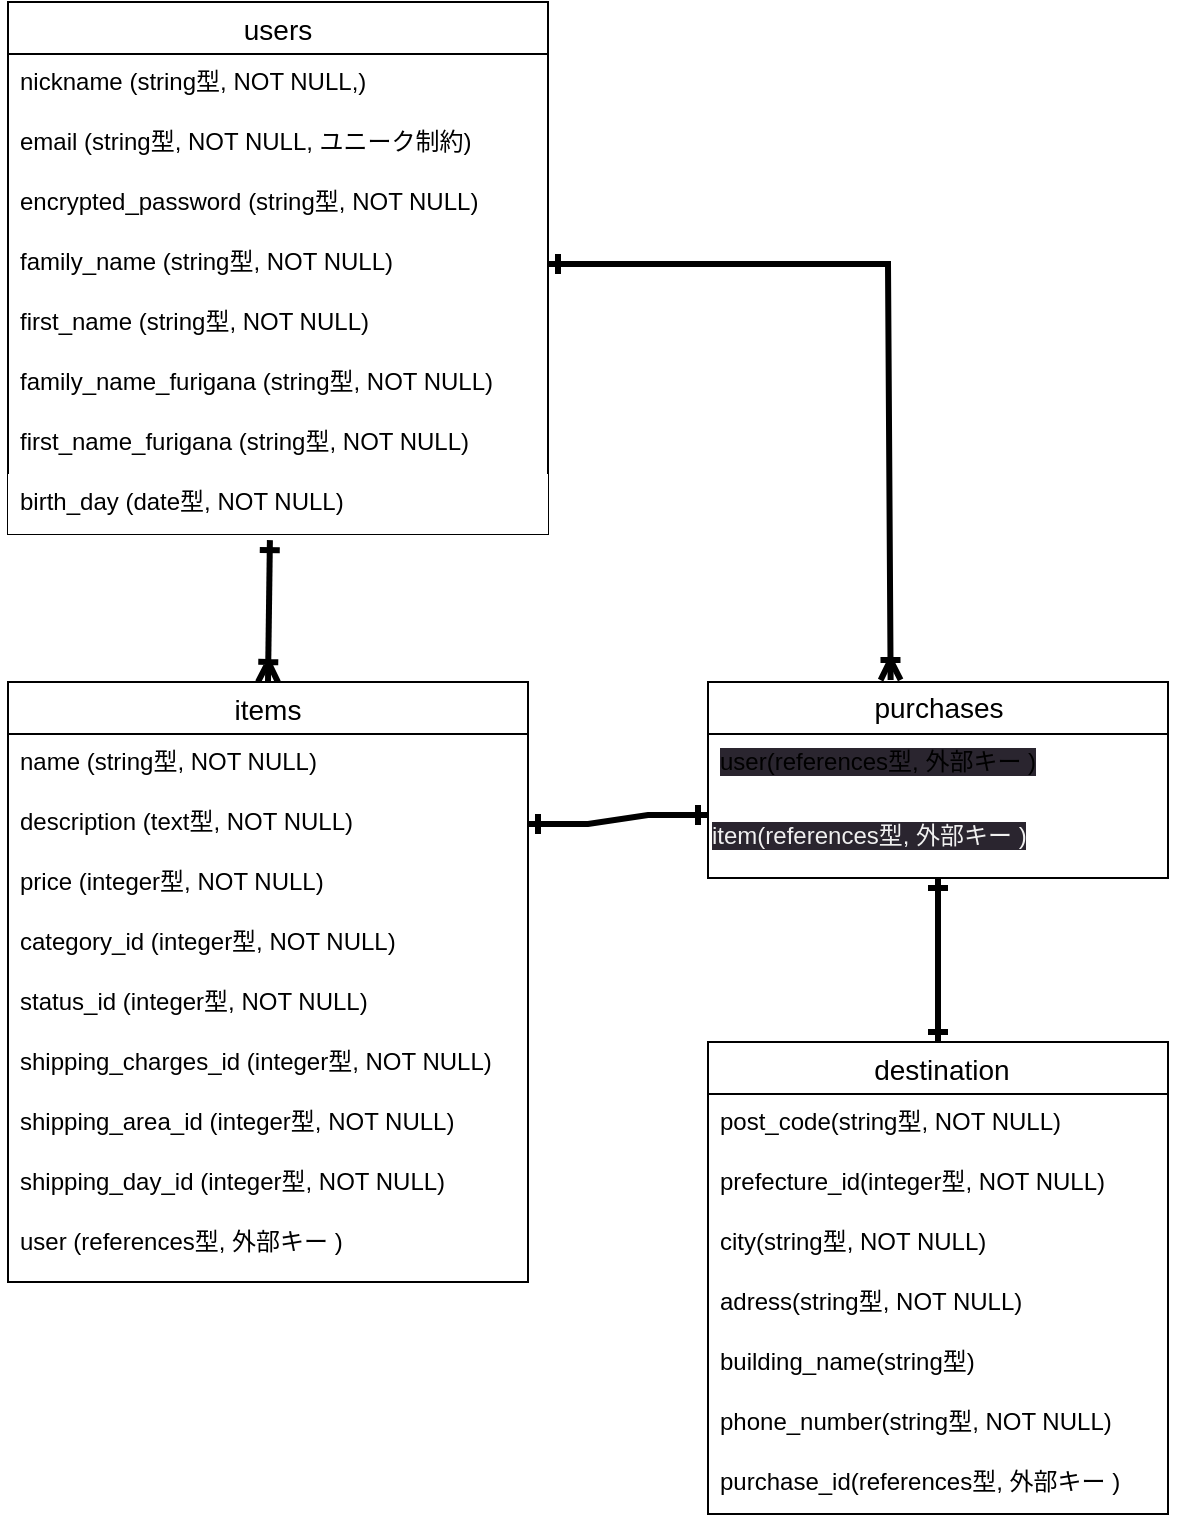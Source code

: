 <mxfile>
    <diagram id="96LAl65cjOCHlRIC5Bnv" name="ページ1">
        <mxGraphModel dx="751" dy="500" grid="1" gridSize="10" guides="0" tooltips="1" connect="1" arrows="0" fold="1" page="1" pageScale="1" pageWidth="827" pageHeight="1169" math="0" shadow="0">
            <root>
                <mxCell id="0"/>
                <mxCell id="1" parent="0"/>
                <mxCell id="46" value="users" style="swimlane;fontStyle=0;childLayout=stackLayout;horizontal=1;startSize=26;horizontalStack=0;resizeParent=1;resizeParentMax=0;resizeLast=0;collapsible=1;marginBottom=0;align=center;fontSize=14;" parent="1" vertex="1">
                    <mxGeometry x="10" y="20" width="270" height="266" as="geometry"/>
                </mxCell>
                <mxCell id="47" value="nickname (string型, NOT NULL,)" style="text;strokeColor=none;fillColor=none;spacingLeft=4;spacingRight=4;overflow=hidden;rotatable=0;points=[[0,0.5],[1,0.5]];portConstraint=eastwest;fontSize=12;sketch=1;curveFitting=1;jiggle=2;" parent="46" vertex="1">
                    <mxGeometry y="26" width="270" height="30" as="geometry"/>
                </mxCell>
                <mxCell id="48" value="email (string型, NOT NULL, ユニーク制約)" style="text;strokeColor=none;fillColor=none;spacingLeft=4;spacingRight=4;overflow=hidden;rotatable=0;points=[[0,0.5],[1,0.5]];portConstraint=eastwest;fontSize=12;sketch=1;curveFitting=1;jiggle=2;" parent="46" vertex="1">
                    <mxGeometry y="56" width="270" height="30" as="geometry"/>
                </mxCell>
                <mxCell id="63" value="encrypted_password (string型, NOT NULL)" style="text;strokeColor=none;fillColor=none;spacingLeft=4;spacingRight=4;overflow=hidden;rotatable=0;points=[[0,0.5],[1,0.5]];portConstraint=eastwest;fontSize=12;labelBackgroundColor=default;labelBorderColor=none;align=left;sketch=1;curveFitting=1;jiggle=2;" parent="46" vertex="1">
                    <mxGeometry y="86" width="270" height="30" as="geometry"/>
                </mxCell>
                <mxCell id="53" value="family_name (string型, NOT NULL)" style="text;strokeColor=none;fillColor=none;spacingLeft=4;spacingRight=4;overflow=hidden;rotatable=0;points=[[0,0.5],[1,0.5]];portConstraint=eastwest;fontSize=12;sketch=1;curveFitting=1;jiggle=2;" parent="46" vertex="1">
                    <mxGeometry y="116" width="270" height="30" as="geometry"/>
                </mxCell>
                <mxCell id="54" value="first_name (string型, NOT NULL)" style="text;strokeColor=none;fillColor=none;spacingLeft=4;spacingRight=4;overflow=hidden;rotatable=0;points=[[0,0.5],[1,0.5]];portConstraint=eastwest;fontSize=12;sketch=1;curveFitting=1;jiggle=2;" parent="46" vertex="1">
                    <mxGeometry y="146" width="270" height="30" as="geometry"/>
                </mxCell>
                <mxCell id="56" value="family_name_furigana (string型, NOT NULL)" style="text;strokeColor=none;fillColor=none;spacingLeft=4;spacingRight=4;overflow=hidden;rotatable=0;points=[[0,0.5],[1,0.5]];portConstraint=eastwest;fontSize=12;labelBackgroundColor=default;sketch=1;curveFitting=1;jiggle=2;" parent="46" vertex="1">
                    <mxGeometry y="176" width="270" height="30" as="geometry"/>
                </mxCell>
                <mxCell id="57" value="first_name_furigana (string型, NOT NULL)" style="text;strokeColor=none;fillColor=none;spacingLeft=4;spacingRight=4;overflow=hidden;rotatable=0;points=[[0,0.5],[1,0.5]];portConstraint=eastwest;fontSize=12;shadow=1;sketch=1;curveFitting=1;jiggle=2;" parent="46" vertex="1">
                    <mxGeometry y="206" width="270" height="30" as="geometry"/>
                </mxCell>
                <mxCell id="58" value="birth_day (date型, NOT NULL)" style="text;strokeColor=none;fillColor=default;spacingLeft=4;spacingRight=4;overflow=hidden;rotatable=0;points=[[0,0.5],[1,0.5]];portConstraint=eastwest;fontSize=12;" parent="46" vertex="1">
                    <mxGeometry y="236" width="270" height="30" as="geometry"/>
                </mxCell>
                <mxCell id="125" style="edgeStyle=none;hachureGap=4;html=1;exitX=0.5;exitY=0;exitDx=0;exitDy=0;entryX=0.485;entryY=1.102;entryDx=0;entryDy=0;entryPerimeter=0;strokeWidth=3;fontFamily=Architects Daughter;fontSource=https%3A%2F%2Ffonts.googleapis.com%2Fcss%3Ffamily%3DArchitects%2BDaughter;fontSize=16;endArrow=ERone;endFill=0;strokeColor=default;startArrow=ERoneToMany;startFill=0;rounded=0;endSize=6;startSize=6;" edge="1" parent="1" source="64" target="58">
                    <mxGeometry relative="1" as="geometry">
                        <Array as="points"/>
                    </mxGeometry>
                </mxCell>
                <mxCell id="64" value="items" style="swimlane;fontStyle=0;childLayout=stackLayout;horizontal=1;startSize=26;horizontalStack=0;resizeParent=1;resizeParentMax=0;resizeLast=0;collapsible=1;marginBottom=0;align=center;fontSize=14;shadow=0;labelBackgroundColor=default;labelBorderColor=none;strokeColor=default;" parent="1" vertex="1">
                    <mxGeometry x="10" y="360" width="260" height="300" as="geometry"/>
                </mxCell>
                <mxCell id="65" value="name (string型, NOT NULL)" style="text;strokeColor=none;fillColor=none;spacingLeft=4;spacingRight=4;overflow=hidden;rotatable=0;points=[[0,0.5],[1,0.5]];portConstraint=eastwest;fontSize=12;shadow=1;labelBackgroundColor=default;labelBorderColor=none;sketch=1;curveFitting=1;jiggle=2;" parent="64" vertex="1">
                    <mxGeometry y="26" width="260" height="30" as="geometry"/>
                </mxCell>
                <mxCell id="67" value="description (text型, NOT NULL)" style="text;strokeColor=none;fillColor=none;spacingLeft=4;spacingRight=4;overflow=hidden;rotatable=0;points=[[0,0.5],[1,0.5]];portConstraint=eastwest;fontSize=12;shadow=1;labelBackgroundColor=default;labelBorderColor=none;sketch=1;curveFitting=1;jiggle=2;" parent="64" vertex="1">
                    <mxGeometry y="56" width="260" height="30" as="geometry"/>
                </mxCell>
                <mxCell id="68" value="price (integer型, NOT NULL)" style="text;strokeColor=none;fillColor=none;spacingLeft=4;spacingRight=4;overflow=hidden;rotatable=0;points=[[0,0.5],[1,0.5]];portConstraint=eastwest;fontSize=12;shadow=1;labelBackgroundColor=default;labelBorderColor=none;whiteSpace=wrap;sketch=1;curveFitting=1;jiggle=2;" parent="64" vertex="1">
                    <mxGeometry y="86" width="260" height="30" as="geometry"/>
                </mxCell>
                <mxCell id="75" value="category_id (integer型, NOT NULL)" style="text;strokeColor=none;fillColor=none;spacingLeft=4;spacingRight=4;overflow=hidden;rotatable=0;points=[[0,0.5],[1,0.5]];portConstraint=eastwest;fontSize=12;shadow=1;labelBackgroundColor=default;labelBorderColor=none;sketch=1;curveFitting=1;jiggle=2;" parent="64" vertex="1">
                    <mxGeometry y="116" width="260" height="30" as="geometry"/>
                </mxCell>
                <mxCell id="70" value="status_id (integer型, NOT NULL)" style="text;strokeColor=none;fillColor=none;spacingLeft=4;spacingRight=4;overflow=hidden;rotatable=0;points=[[0,0.5],[1,0.5]];portConstraint=eastwest;fontSize=12;shadow=1;labelBackgroundColor=default;labelBorderColor=none;sketch=1;curveFitting=1;jiggle=2;" parent="64" vertex="1">
                    <mxGeometry y="146" width="260" height="30" as="geometry"/>
                </mxCell>
                <mxCell id="72" value="shipping_charges_id (integer型, NOT NULL)" style="text;strokeColor=none;fillColor=none;spacingLeft=4;spacingRight=4;overflow=hidden;rotatable=0;points=[[0,0.5],[1,0.5]];portConstraint=eastwest;fontSize=12;shadow=1;labelBackgroundColor=default;labelBorderColor=none;sketch=1;curveFitting=1;jiggle=2;" parent="64" vertex="1">
                    <mxGeometry y="176" width="260" height="30" as="geometry"/>
                </mxCell>
                <mxCell id="73" value="shipping_area_id (integer型, NOT NULL)" style="text;strokeColor=none;fillColor=none;spacingLeft=4;spacingRight=4;overflow=hidden;rotatable=0;points=[[0,0.5],[1,0.5]];portConstraint=eastwest;fontSize=12;shadow=1;labelBackgroundColor=default;labelBorderColor=none;sketch=1;curveFitting=1;jiggle=2;" parent="64" vertex="1">
                    <mxGeometry y="206" width="260" height="30" as="geometry"/>
                </mxCell>
                <mxCell id="74" value="shipping_day_id (integer型, NOT NULL)" style="text;strokeColor=none;fillColor=none;spacingLeft=4;spacingRight=4;overflow=hidden;rotatable=0;points=[[0,0.5],[1,0.5]];portConstraint=eastwest;fontSize=12;shadow=1;labelBackgroundColor=default;labelBorderColor=none;sketch=1;curveFitting=1;jiggle=2;" parent="64" vertex="1">
                    <mxGeometry y="236" width="260" height="30" as="geometry"/>
                </mxCell>
                <mxCell id="99" value="user (references型, 外部キー )" style="text;strokeColor=none;fillColor=none;spacingLeft=4;spacingRight=4;overflow=hidden;rotatable=0;points=[[0,0.5],[1,0.5]];portConstraint=eastwest;fontSize=12;sketch=1;curveFitting=1;jiggle=2;" vertex="1" parent="64">
                    <mxGeometry y="266" width="260" height="34" as="geometry"/>
                </mxCell>
                <mxCell id="76" value="purchases" style="swimlane;fontStyle=0;childLayout=stackLayout;horizontal=1;startSize=26;horizontalStack=0;resizeParent=1;resizeParentMax=0;resizeLast=0;collapsible=1;marginBottom=0;align=center;fontSize=14;shadow=0;labelBackgroundColor=default;labelBorderColor=none;strokeColor=default;html=1;swimlaneFillColor=default;" parent="1" vertex="1">
                    <mxGeometry x="360" y="360" width="230" height="98" as="geometry">
                        <mxRectangle x="470" y="40" width="110" height="30" as="alternateBounds"/>
                    </mxGeometry>
                </mxCell>
                <mxCell id="82" value="&lt;span style=&quot;background-color: rgb(42, 37, 47);&quot;&gt;user(references型, 外部キー )&lt;/span&gt;" style="text;strokeColor=none;fillColor=none;spacingLeft=4;spacingRight=4;overflow=hidden;rotatable=0;points=[[0,0.5],[1,0.5]];portConstraint=eastwest;fontSize=12;shadow=1;labelBackgroundColor=default;labelBorderColor=none;html=1;sketch=1;curveFitting=1;jiggle=2;" parent="76" vertex="1">
                    <mxGeometry y="26" width="230" height="30" as="geometry"/>
                </mxCell>
                <mxCell id="127" value="&lt;span style=&quot;color: rgb(240, 240, 240); font-family: Helvetica; font-size: 12px; font-style: normal; font-variant-ligatures: normal; font-variant-caps: normal; font-weight: 400; letter-spacing: normal; orphans: 2; text-align: left; text-indent: 0px; text-transform: none; widows: 2; word-spacing: 0px; -webkit-text-stroke-width: 0px; background-color: rgb(42, 37, 47); text-decoration-thickness: initial; text-decoration-style: initial; text-decoration-color: initial; float: none; display: inline !important;&quot;&gt;item(references型, 外部キー )&lt;/span&gt;" style="text;whiteSpace=wrap;html=1;fontSize=20;fontFamily=Architects Daughter;" vertex="1" parent="76">
                    <mxGeometry y="56" width="230" height="42" as="geometry"/>
                </mxCell>
                <mxCell id="128" value="" style="edgeStyle=entityRelationEdgeStyle;fontSize=12;html=1;endArrow=ERone;startArrow=ERone;rounded=0;hachureGap=4;strokeColor=default;strokeWidth=3;fontFamily=Architects Daughter;fontSource=https%3A%2F%2Ffonts.googleapis.com%2Fcss%3Ffamily%3DArchitects%2BDaughter;startSize=6;endSize=6;exitX=1;exitY=0.5;exitDx=0;exitDy=0;entryX=0;entryY=0.25;entryDx=0;entryDy=0;endFill=0;startFill=0;" edge="1" parent="1" source="67" target="127">
                    <mxGeometry width="100" height="100" relative="1" as="geometry">
                        <mxPoint x="280" y="480" as="sourcePoint"/>
                        <mxPoint x="380" y="380" as="targetPoint"/>
                    </mxGeometry>
                </mxCell>
                <mxCell id="129" style="edgeStyle=none;rounded=0;hachureGap=4;html=1;exitX=1;exitY=0.5;exitDx=0;exitDy=0;entryX=0.397;entryY=-0.01;entryDx=0;entryDy=0;entryPerimeter=0;strokeColor=default;strokeWidth=3;fontFamily=Architects Daughter;fontSource=https%3A%2F%2Ffonts.googleapis.com%2Fcss%3Ffamily%3DArchitects%2BDaughter;fontSize=16;startArrow=ERone;startFill=0;endArrow=ERoneToMany;endFill=0;startSize=6;endSize=6;" edge="1" parent="1" source="53" target="76">
                    <mxGeometry relative="1" as="geometry">
                        <Array as="points">
                            <mxPoint x="450" y="151"/>
                        </Array>
                    </mxGeometry>
                </mxCell>
                <mxCell id="143" value=" destination" style="swimlane;fontStyle=0;childLayout=stackLayout;horizontal=1;startSize=26;horizontalStack=0;resizeParent=1;resizeParentMax=0;resizeLast=0;collapsible=1;marginBottom=0;align=center;fontSize=14;hachureGap=4;strokeColor=default;fontFamily=Helvetica;fillColor=default;" vertex="1" parent="1">
                    <mxGeometry x="360" y="540" width="230" height="236" as="geometry"/>
                </mxCell>
                <mxCell id="145" value="post_code(string型, NOT NULL)" style="text;strokeColor=none;fillColor=none;spacingLeft=4;spacingRight=4;overflow=hidden;rotatable=0;points=[[0,0.5],[1,0.5]];portConstraint=eastwest;fontSize=12;sketch=1;hachureGap=4;jiggle=2;curveFitting=1;fontFamily=Helvetica;" vertex="1" parent="143">
                    <mxGeometry y="26" width="230" height="30" as="geometry"/>
                </mxCell>
                <mxCell id="146" value="prefecture_id(integer型, NOT NULL)" style="text;strokeColor=none;fillColor=none;spacingLeft=4;spacingRight=4;overflow=hidden;rotatable=0;points=[[0,0.5],[1,0.5]];portConstraint=eastwest;fontSize=12;sketch=1;hachureGap=4;jiggle=2;curveFitting=1;fontFamily=Helvetica;" vertex="1" parent="143">
                    <mxGeometry y="56" width="230" height="30" as="geometry"/>
                </mxCell>
                <mxCell id="148" value="city(string型, NOT NULL)" style="text;strokeColor=none;fillColor=none;spacingLeft=4;spacingRight=4;overflow=hidden;rotatable=0;points=[[0,0.5],[1,0.5]];portConstraint=eastwest;fontSize=12;sketch=1;hachureGap=4;jiggle=2;curveFitting=1;fontFamily=Helvetica;" vertex="1" parent="143">
                    <mxGeometry y="86" width="230" height="30" as="geometry"/>
                </mxCell>
                <mxCell id="149" value="adress(string型, NOT NULL)" style="text;strokeColor=none;fillColor=none;spacingLeft=4;spacingRight=4;overflow=hidden;rotatable=0;points=[[0,0.5],[1,0.5]];portConstraint=eastwest;fontSize=12;sketch=1;hachureGap=4;jiggle=2;curveFitting=1;fontFamily=Helvetica;" vertex="1" parent="143">
                    <mxGeometry y="116" width="230" height="30" as="geometry"/>
                </mxCell>
                <mxCell id="150" value="building_name(string型)" style="text;strokeColor=none;fillColor=none;spacingLeft=4;spacingRight=4;overflow=hidden;rotatable=0;points=[[0,0.5],[1,0.5]];portConstraint=eastwest;fontSize=12;sketch=1;hachureGap=4;jiggle=2;curveFitting=1;fontFamily=Helvetica;" vertex="1" parent="143">
                    <mxGeometry y="146" width="230" height="30" as="geometry"/>
                </mxCell>
                <mxCell id="151" value="phone_number(string型, NOT NULL)" style="text;strokeColor=none;fillColor=none;spacingLeft=4;spacingRight=4;overflow=hidden;rotatable=0;points=[[0,0.5],[1,0.5]];portConstraint=eastwest;fontSize=12;sketch=1;hachureGap=4;jiggle=2;curveFitting=1;fontFamily=Helvetica;" vertex="1" parent="143">
                    <mxGeometry y="176" width="230" height="30" as="geometry"/>
                </mxCell>
                <mxCell id="152" value="purchase_id(references型, 外部キー )" style="text;strokeColor=none;fillColor=none;spacingLeft=4;spacingRight=4;overflow=hidden;rotatable=0;points=[[0,0.5],[1,0.5]];portConstraint=eastwest;fontSize=12;sketch=1;hachureGap=4;jiggle=2;curveFitting=1;fontFamily=Helvetica;" vertex="1" parent="143">
                    <mxGeometry y="206" width="230" height="30" as="geometry"/>
                </mxCell>
                <mxCell id="153" style="edgeStyle=none;rounded=0;sketch=0;hachureGap=4;jiggle=2;curveFitting=1;html=1;exitX=0.5;exitY=1;exitDx=0;exitDy=0;strokeColor=default;strokeWidth=3;fontFamily=Helvetica;fontSize=16;startArrow=ERone;startFill=0;endArrow=ERone;endFill=0;startSize=6;endSize=6;" edge="1" parent="1" source="127" target="143">
                    <mxGeometry relative="1" as="geometry"/>
                </mxCell>
            </root>
        </mxGraphModel>
    </diagram>
</mxfile>